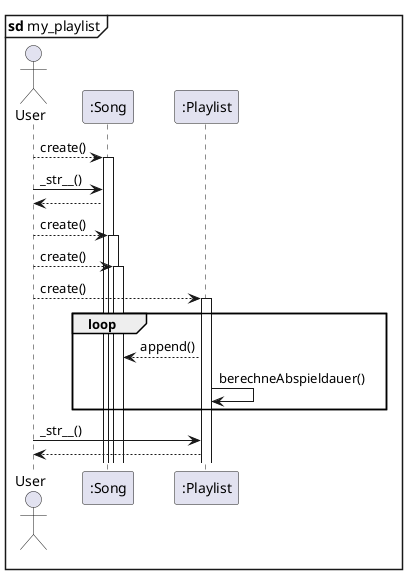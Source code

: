 ' class Song:

'     def __str__(self):
'         return f"Song-ID: {self.id} | Titel: {self.__titel} | Künstler: {self.kuenstler} | Genre: {self.__genre} | Dauer (s): {self.dauer}"

' class Playlist:
    

    
'     def __str__(self):
'         infos = "Playlist: " + self.name + " | Dauer: " + str(self.__dauer) + "\n"
'         for song in self.__songs:
'             infos += (str(song) + "\n")
'         return infos

'     def __add__(self, song):
'         self.__songs.append(song)
'         self.__berechneAbspieldauer()
'         return self

'     def __berechneAbspieldauer(self):
'         abspieldauer = 0
'         for song in self.__songs:
'             abspieldauer += song.dauer
'         self.__dauer = abspieldauer

'     def getAnzahlTitel(self):
'         return len(self.__songs)



'     def sucheSong(self, songID):
'         for song in self.__songs:
'             if song.id == songID:
'                 return song
'         return None


@startuml my_playlist
mainframe **sd** my_playlist
actor User

User --> ":Song" : create()
activate ":Song"

User -> ":Song" : _str__()
":Song" --> User

User --> ":Song" : create()
activate ":Song"

User --> ":Song" : create()
activate ":Song"

User --> ":Playlist" : create()
activate ":Playlist"

loop
":Playlist" --> ":Song" : append()
":Playlist" -> ":Playlist": berechneAbspieldauer()
end

User -> ":Playlist" : _str__()
":Playlist" --> User



'     def getHaufigsterKuenstler(self):
'         kuenstler_liste = []
'         kuenstler_count = []
'         for song in self.__songs:
'             kuenstler = song.kuenstler
'             kuenstler_liste.append(kuenstler)
'         for i in range(len(kuenstler_liste)):
'             kuenstler = kuenstler_liste[i]
'             kuenstler_count.append(kuenstler_liste.count(kuenstler))
'         kuenstler_index = kuenstler_count.index(max(kuenstler_count))
'         return kuenstler_liste[kuenstler_index]

' print(playlist.getHaufigsterKuenstler())
' print(playlist.sucheSong("P-B-01"))